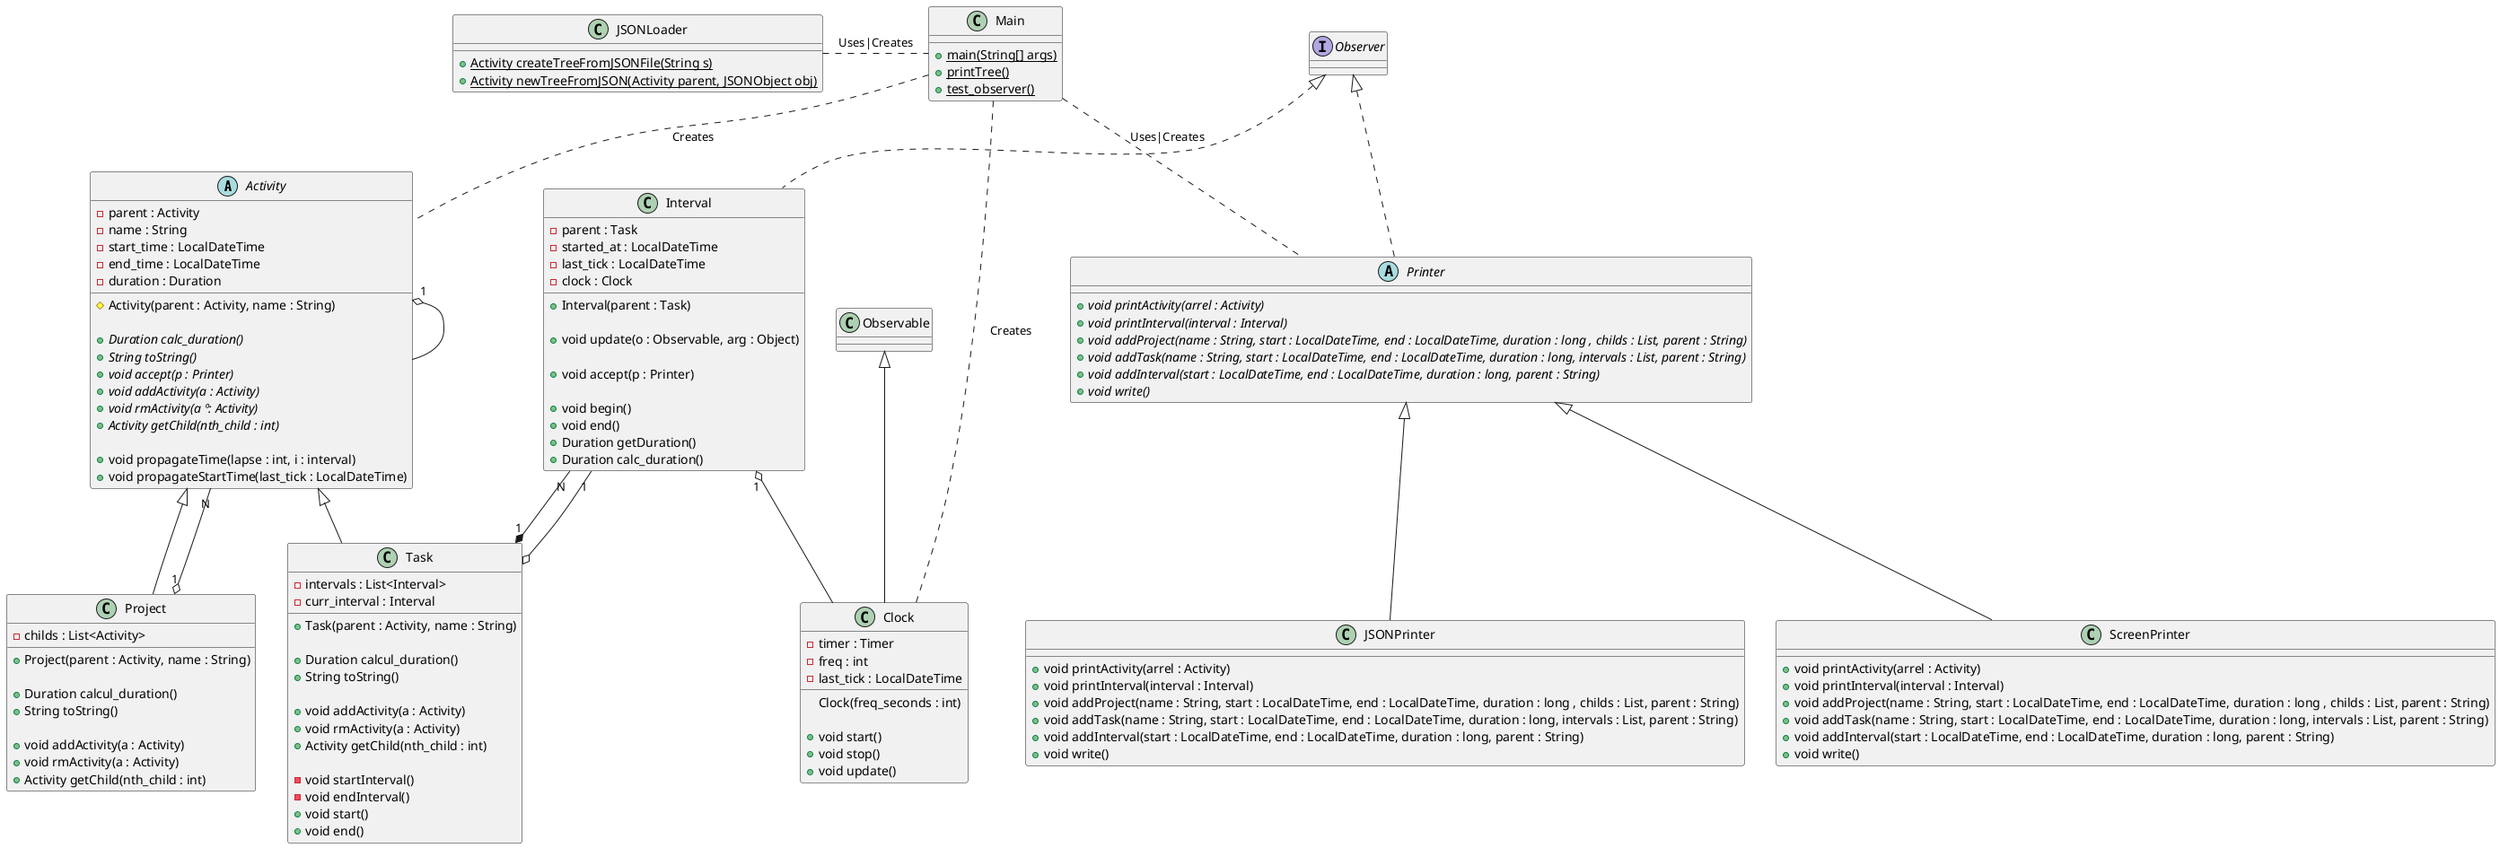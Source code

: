 @startuml

'Layout
together {
    class Activity
    class Task
    class Project
}

together {
    class Task
    class Interval
}

'Relations
Main .. Activity : "Creates"
Main .. Clock : "Creates"
Main . Printer : "Uses|Creates"
JSONLoader . Main : "Uses|Creates"


Activity "1" o-- Activity
Project "1" o-- "N" Activity
Task "1" *-- "N" Interval

Interval "1" --o Task
Interval "1" o-- Clock

'Classes
''Entry point
class Main {

    {static} + main(String[] args)
    {static} + printTree()
    {static} + test_observer()

}

''Composite
abstract class Activity {

    'Private vars
    - parent : Activity
    - name : String
    - start_time : LocalDateTime
    - end_time : LocalDateTime
    - duration : Duration
    
    'Constructor
    # Activity(parent : Activity, name : String)

    'Composite methods
    ''Recursive ones
    {abstract} + Duration calc_duration()
    {abstract} + String toString()
    {abstract} + void accept(p : Printer)
    ''Tree edition
    {abstract} + void addActivity(a : Activity)
    {abstract} + void rmActivity(a º: Activity)
    {abstract} + Activity getChild(nth_child : int)

    'Back propagation
    + void propagateTime(lapse : int, i : interval)
    + void propagateStartTime(last_tick : LocalDateTime)
}

class Project extends Activity {

    'Private vars
    - childs : List<Activity>

    'Constructor
    + Project(parent : Activity, name : String)

    'Composite methods
    + Duration calcul_duration()
    + String toString()

    + void addActivity(a : Activity)
    + void rmActivity(a : Activity)
    + Activity getChild(nth_child : int)
}

class Task extends Activity {

    'Private vars
    - intervals : List<Interval>
    - curr_interval : Interval

    'Constructor
    + Task(parent : Activity, name : String)

    'Composite methods
    + Duration calcul_duration()
    + String toString()

    + void addActivity(a : Activity)
    + void rmActivity(a : Activity)
    + Activity getChild(nth_child : int)

    'Leaf specific methods
    - void startInterval()
    - void endInterval()
    + void start()
    + void end()
}

''Observer
class Interval implements Observer {

    'Private vars
    - parent : Task
    - started_at : LocalDateTime
    - last_tick : LocalDateTime
    - clock : Clock
    

    'Constructor
    + Interval(parent : Task)

    'Observer patterns
    + void update(o : Observable, arg : Object)

    'Visitor
    + void accept(p : Printer)

    'Implementation specific
    + void begin()
    + void end()
    + Duration getDuration()
    +Duration calc_duration()
}

class Clock extends Observable {

    'Private vars
    - timer : Timer
    - freq : int
    - last_tick : LocalDateTime

    'Constructor
    Clock(freq_seconds : int)

    'Methods
    + void start()
    + void stop()
    + void update()

}

''Visitor pattern Printers
abstract class Printer implements Observer {

    {abstract} + void printActivity(arrel : Activity)
    {abstract} + void printInterval(interval : Interval)
    
    {abstract} + void addProject(name : String, start : LocalDateTime, end : LocalDateTime, duration : long , childs : List, parent : String)
    {abstract} + void addTask(name : String, start : LocalDateTime, end : LocalDateTime, duration : long, intervals : List, parent : String)
    {abstract} + void addInterval(start : LocalDateTime, end : LocalDateTime, duration : long, parent : String)
    {abstract} + void write()

}

class ScreenPrinter extends Printer {

    + void printActivity(arrel : Activity)
    + void printInterval(interval : Interval)
    + void addProject(name : String, start : LocalDateTime, end : LocalDateTime, duration : long , childs : List, parent : String)
    + void addTask(name : String, start : LocalDateTime, end : LocalDateTime, duration : long, intervals : List, parent : String)
    + void addInterval(start : LocalDateTime, end : LocalDateTime, duration : long, parent : String)
    + void write()
}


class JSONPrinter extends Printer {

    + void printActivity(arrel : Activity)
    + void printInterval(interval : Interval)
    + void addProject(name : String, start : LocalDateTime, end : LocalDateTime, duration : long , childs : List, parent : String)
    + void addTask(name : String, start : LocalDateTime, end : LocalDateTime, duration : long, intervals : List, parent : String)
    + void addInterval(start : LocalDateTime, end : LocalDateTime, duration : long, parent : String)
    + void write()
}

class JSONLoader {
    + {static} Activity createTreeFromJSONFile(String s)
    + {static} Activity newTreeFromJSON(Activity parent, JSONObject obj)
}


@enduml
